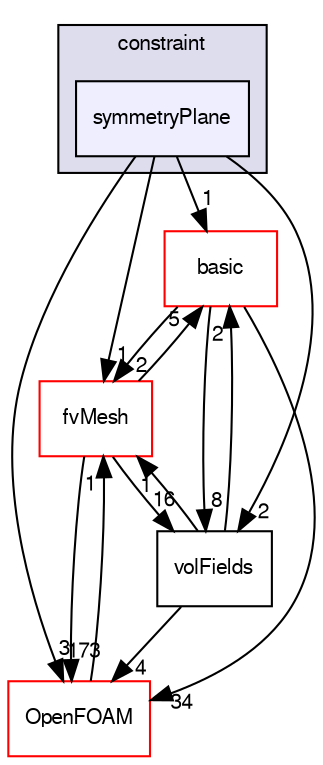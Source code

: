 digraph "src/finiteVolume/fields/fvPatchFields/constraint/symmetryPlane" {
  bgcolor=transparent;
  compound=true
  node [ fontsize="10", fontname="FreeSans"];
  edge [ labelfontsize="10", labelfontname="FreeSans"];
  subgraph clusterdir_dcf2f02ec1a1951cb48a5d6d97386405 {
    graph [ bgcolor="#ddddee", pencolor="black", label="constraint" fontname="FreeSans", fontsize="10", URL="dir_dcf2f02ec1a1951cb48a5d6d97386405.html"]
  dir_fe08a55daf5deedf05dd598afdc38c2f [shape=box, label="symmetryPlane", style="filled", fillcolor="#eeeeff", pencolor="black", URL="dir_fe08a55daf5deedf05dd598afdc38c2f.html"];
  }
  dir_546b14c9025d30bb5b92fa069dbdd82c [shape=box label="basic" color="red" URL="dir_546b14c9025d30bb5b92fa069dbdd82c.html"];
  dir_c382fa095c9c33d8673c0dd60aaef275 [shape=box label="fvMesh" color="red" URL="dir_c382fa095c9c33d8673c0dd60aaef275.html"];
  dir_bd8bf7fa65467c460a50eacc456ce356 [shape=box label="volFields" URL="dir_bd8bf7fa65467c460a50eacc456ce356.html"];
  dir_c5473ff19b20e6ec4dfe5c310b3778a8 [shape=box label="OpenFOAM" color="red" URL="dir_c5473ff19b20e6ec4dfe5c310b3778a8.html"];
  dir_546b14c9025d30bb5b92fa069dbdd82c->dir_c382fa095c9c33d8673c0dd60aaef275 [headlabel="2", labeldistance=1.5 headhref="dir_000765_000945.html"];
  dir_546b14c9025d30bb5b92fa069dbdd82c->dir_bd8bf7fa65467c460a50eacc456ce356 [headlabel="8", labeldistance=1.5 headhref="dir_000765_000883.html"];
  dir_546b14c9025d30bb5b92fa069dbdd82c->dir_c5473ff19b20e6ec4dfe5c310b3778a8 [headlabel="34", labeldistance=1.5 headhref="dir_000765_001706.html"];
  dir_c382fa095c9c33d8673c0dd60aaef275->dir_546b14c9025d30bb5b92fa069dbdd82c [headlabel="5", labeldistance=1.5 headhref="dir_000945_000765.html"];
  dir_c382fa095c9c33d8673c0dd60aaef275->dir_bd8bf7fa65467c460a50eacc456ce356 [headlabel="16", labeldistance=1.5 headhref="dir_000945_000883.html"];
  dir_c382fa095c9c33d8673c0dd60aaef275->dir_c5473ff19b20e6ec4dfe5c310b3778a8 [headlabel="173", labeldistance=1.5 headhref="dir_000945_001706.html"];
  dir_bd8bf7fa65467c460a50eacc456ce356->dir_546b14c9025d30bb5b92fa069dbdd82c [headlabel="2", labeldistance=1.5 headhref="dir_000883_000765.html"];
  dir_bd8bf7fa65467c460a50eacc456ce356->dir_c382fa095c9c33d8673c0dd60aaef275 [headlabel="1", labeldistance=1.5 headhref="dir_000883_000945.html"];
  dir_bd8bf7fa65467c460a50eacc456ce356->dir_c5473ff19b20e6ec4dfe5c310b3778a8 [headlabel="4", labeldistance=1.5 headhref="dir_000883_001706.html"];
  dir_fe08a55daf5deedf05dd598afdc38c2f->dir_546b14c9025d30bb5b92fa069dbdd82c [headlabel="1", labeldistance=1.5 headhref="dir_000788_000765.html"];
  dir_fe08a55daf5deedf05dd598afdc38c2f->dir_c382fa095c9c33d8673c0dd60aaef275 [headlabel="1", labeldistance=1.5 headhref="dir_000788_000945.html"];
  dir_fe08a55daf5deedf05dd598afdc38c2f->dir_bd8bf7fa65467c460a50eacc456ce356 [headlabel="2", labeldistance=1.5 headhref="dir_000788_000883.html"];
  dir_fe08a55daf5deedf05dd598afdc38c2f->dir_c5473ff19b20e6ec4dfe5c310b3778a8 [headlabel="3", labeldistance=1.5 headhref="dir_000788_001706.html"];
  dir_c5473ff19b20e6ec4dfe5c310b3778a8->dir_c382fa095c9c33d8673c0dd60aaef275 [headlabel="1", labeldistance=1.5 headhref="dir_001706_000945.html"];
}
